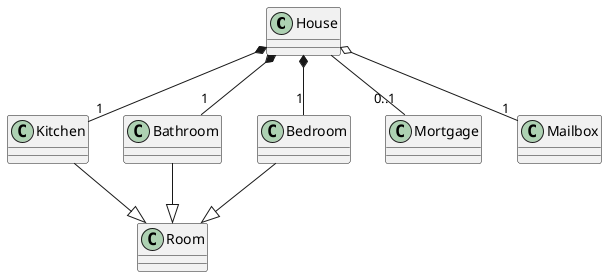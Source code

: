 @startuml
class House
class Kitchen
class Bathroom
class Bedroom
class Room
class Mortgage
class Mailbox

House *-- "1" Kitchen
House *-- "1" Bathroom
House *-- "1" Bedroom
House o-- "1" Mailbox
House -- "0..1" Mortgage

Bedroom --|> Room
Bathroom --|> Room
Kitchen --|> Room

@enduml